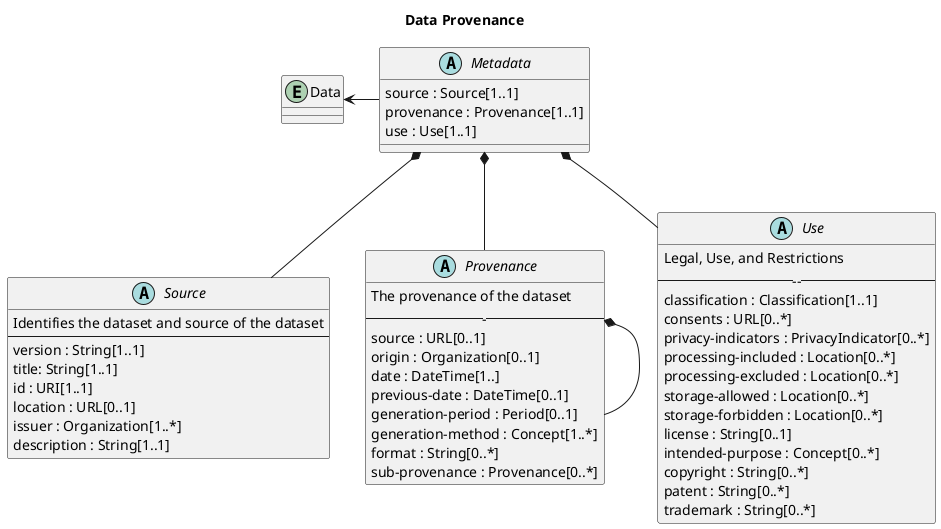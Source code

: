 @startuml metadata
title Data Provenance

entity Data

abstract class Metadata {
    source : Source[1..1]
    provenance : Provenance[1..1]
    use : Use[1..1]
}

Metadata *-down- Source 
Metadata *-down- Provenance 
Metadata *-down- Use 
Metadata -left-> Data

abstract class Source {
    Identifies the dataset and source of the dataset
    ----
    version : String[1..1]
    title: String[1..1]
    id : URI[1..1]
    location : URL[0..1]
    issuer : Organization[1..*]
    description : String[1..1]
}

abstract class Provenance {
    The provenance of the dataset
    -----
    source : URL[0..1]
    origin : Organization[0..1]
    date : DateTime[1..]
    previous-date : DateTime[0..1]
    generation-period : Period[0..1]
    generation-method : Concept[1..*]
    format : String[0..*]
    sub-provenance : Provenance[0..*]
}

Provenance *-down- Provenance

abstract class Use {
    Legal, Use, and Restrictions
    ------
    classification : Classification[1..1]
    consents : URL[0..*]
    privacy-indicators : PrivacyIndicator[0..*]
    processing-included : Location[0..*]
    processing-excluded : Location[0..*]
    storage-allowed : Location[0..*]
    storage-forbidden : Location[0..*]
    license : String[0..1]
    intended-purpose : Concept[0..*]
    copyright : String[0..*]
    patent : String[0..*]
    trademark : String[0..*]
}


@enduml